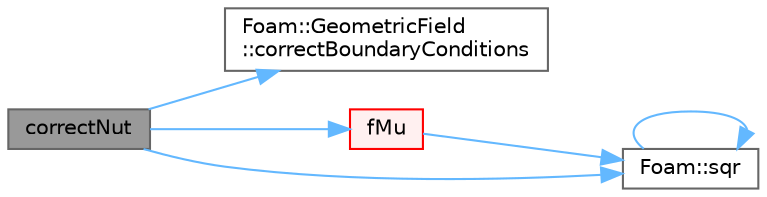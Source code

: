 digraph "correctNut"
{
 // LATEX_PDF_SIZE
  bgcolor="transparent";
  edge [fontname=Helvetica,fontsize=10,labelfontname=Helvetica,labelfontsize=10];
  node [fontname=Helvetica,fontsize=10,shape=box,height=0.2,width=0.4];
  rankdir="LR";
  Node1 [id="Node000001",label="correctNut",height=0.2,width=0.4,color="gray40", fillcolor="grey60", style="filled", fontcolor="black",tooltip=" "];
  Node1 -> Node2 [id="edge1_Node000001_Node000002",color="steelblue1",style="solid",tooltip=" "];
  Node2 [id="Node000002",label="Foam::GeometricField\l::correctBoundaryConditions",height=0.2,width=0.4,color="grey40", fillcolor="white", style="filled",URL="$classFoam_1_1GeometricField.html#acaf6878ef900e593c4b20812f1b567d6",tooltip=" "];
  Node1 -> Node3 [id="edge2_Node000001_Node000003",color="steelblue1",style="solid",tooltip=" "];
  Node3 [id="Node000003",label="fMu",height=0.2,width=0.4,color="red", fillcolor="#FFF0F0", style="filled",URL="$classFoam_1_1incompressible_1_1RASModels_1_1qZeta.html#aedc45d75cb3b8ce73e8a20aa7cbe2a33",tooltip=" "];
  Node3 -> Node6 [id="edge3_Node000003_Node000006",color="steelblue1",style="solid",tooltip=" "];
  Node6 [id="Node000006",label="Foam::sqr",height=0.2,width=0.4,color="grey40", fillcolor="white", style="filled",URL="$namespaceFoam.html#a277dc11c581d53826ab5090b08f3b17b",tooltip=" "];
  Node6 -> Node6 [id="edge4_Node000006_Node000006",color="steelblue1",style="solid",tooltip=" "];
  Node1 -> Node6 [id="edge5_Node000001_Node000006",color="steelblue1",style="solid",tooltip=" "];
}
